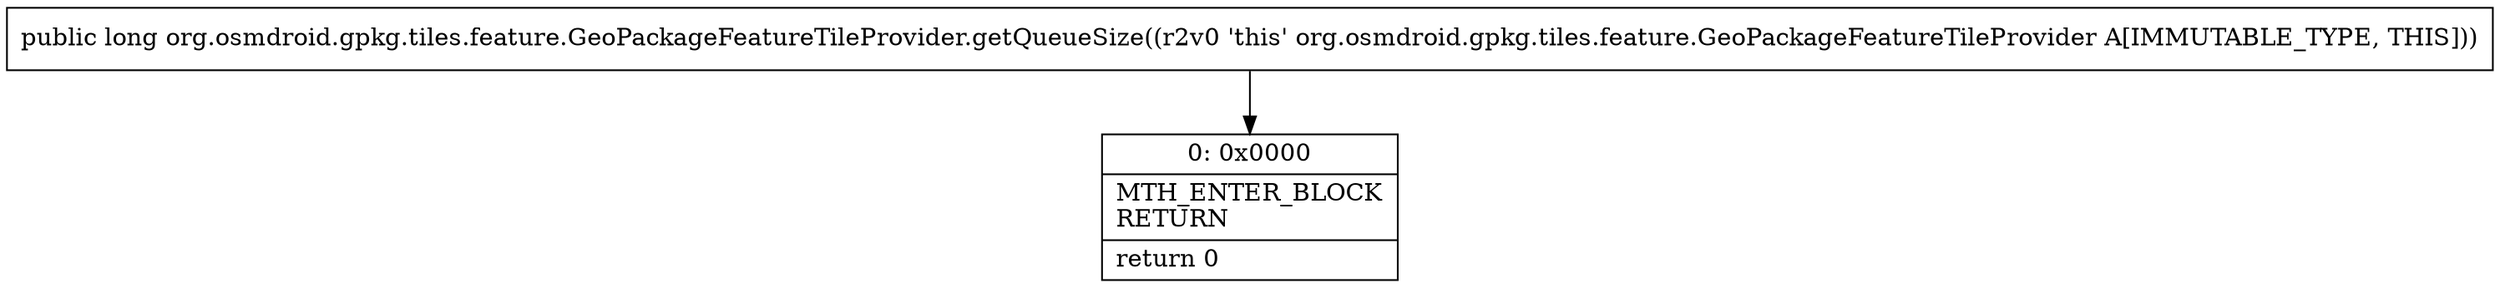 digraph "CFG fororg.osmdroid.gpkg.tiles.feature.GeoPackageFeatureTileProvider.getQueueSize()J" {
Node_0 [shape=record,label="{0\:\ 0x0000|MTH_ENTER_BLOCK\lRETURN\l|return 0\l}"];
MethodNode[shape=record,label="{public long org.osmdroid.gpkg.tiles.feature.GeoPackageFeatureTileProvider.getQueueSize((r2v0 'this' org.osmdroid.gpkg.tiles.feature.GeoPackageFeatureTileProvider A[IMMUTABLE_TYPE, THIS])) }"];
MethodNode -> Node_0;
}


